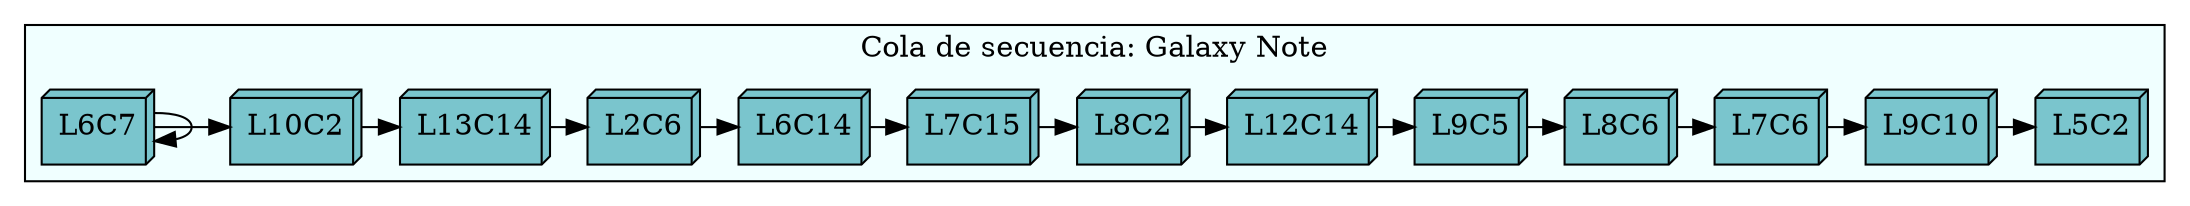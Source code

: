 
            digraph L{
            node[shape=box3d fillcolor=cadetblue3 style =filled]
        
            subgraph cluster_p{
		label="Cola de secuencia: Galaxy Note"
		bgcolor = azure
            edge[dir = "normal"]
		L6C7[label="L6C7", fillcollor=azure]
		L10C2[label="L10C2", fillcollor=azure]
		L13C14[label="L13C14", fillcollor=azure]
		L2C6[label="L2C6", fillcollor=azure]
		L6C14[label="L6C14", fillcollor=azure]
		L7C15[label="L7C15", fillcollor=azure]
		L8C2[label="L8C2", fillcollor=azure]
		L12C14[label="L12C14", fillcollor=azure]
		L9C5[label="L9C5", fillcollor=azure]
		L8C6[label="L8C6", fillcollor=azure]
		L7C6[label="L7C6", fillcollor=azure]
		L9C10[label="L9C10", fillcollor=azure]
		L5C2[label="L5C2", fillcollor=azure]
		{rank=same; L6C7->L6C7->L10C2->L13C14->L2C6->L6C14->L7C15->L8C2->L12C14->L9C5->L8C6->L7C6->L9C10->L5C2}
}
			}